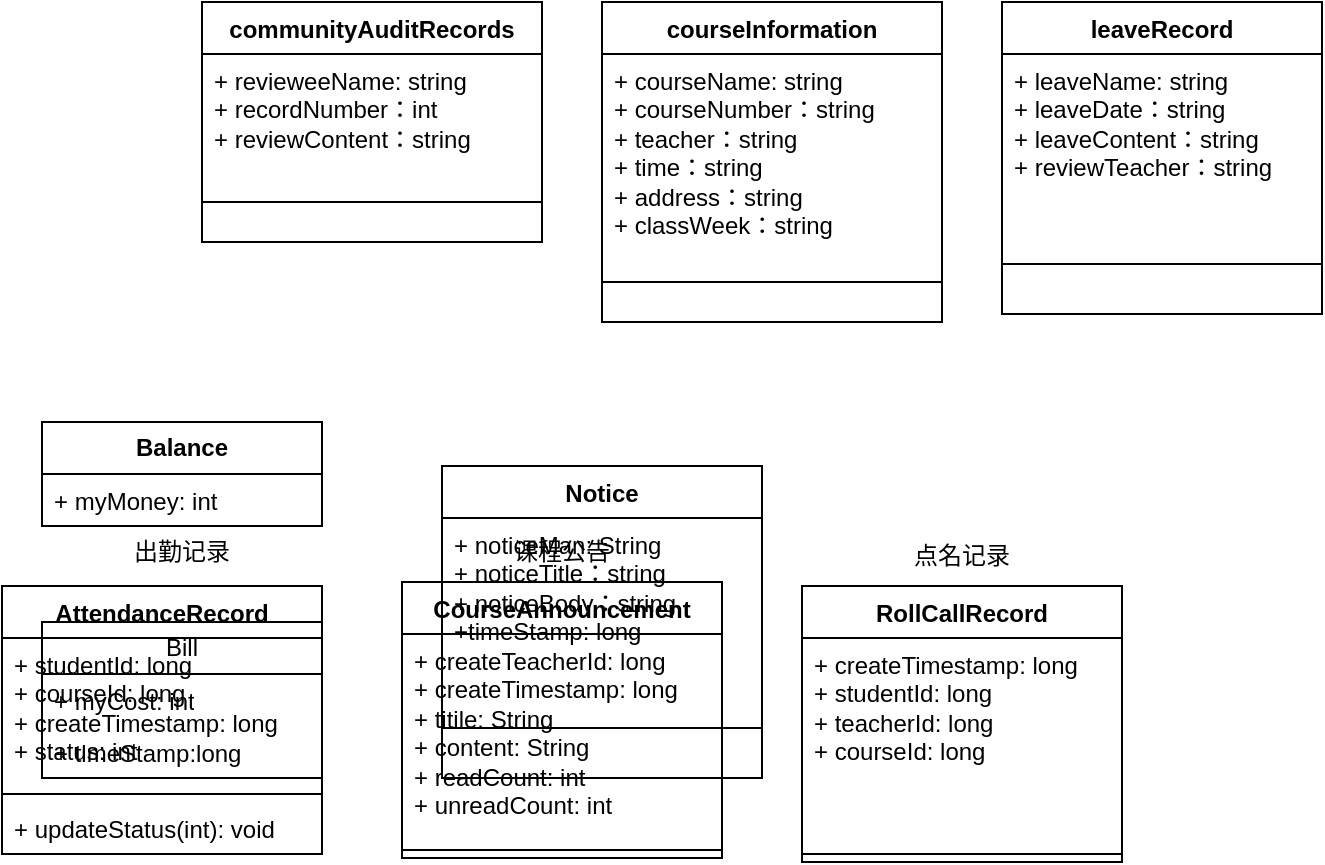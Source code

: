 <mxfile version="22.0.8" type="github">
  <diagram name="第 1 页" id="zIe4UrTv8okEE7L5FqvO">
    <mxGraphModel dx="1173" dy="772" grid="1" gridSize="10" guides="1" tooltips="1" connect="1" arrows="1" fold="1" page="1" pageScale="1" pageWidth="160000" pageHeight="160000" math="0" shadow="0">
      <root>
        <mxCell id="0" />
        <mxCell id="1" parent="0" />
        <mxCell id="KUMDIYQyfbs7Eg68jW0B-5" value="communityAuditRecords" style="swimlane;fontStyle=1;align=center;verticalAlign=top;childLayout=stackLayout;horizontal=1;startSize=26;horizontalStack=0;resizeParent=1;resizeParentMax=0;resizeLast=0;collapsible=1;marginBottom=0;whiteSpace=wrap;html=1;" parent="1" vertex="1">
          <mxGeometry x="450" y="250" width="170" height="120" as="geometry" />
        </mxCell>
        <mxCell id="KUMDIYQyfbs7Eg68jW0B-6" value="+ revieweeName: string&lt;br&gt;+ recordNumber：int&lt;br&gt;+ reviewContent：string" style="text;strokeColor=none;fillColor=none;align=left;verticalAlign=top;spacingLeft=4;spacingRight=4;overflow=hidden;rotatable=0;points=[[0,0.5],[1,0.5]];portConstraint=eastwest;whiteSpace=wrap;html=1;" parent="KUMDIYQyfbs7Eg68jW0B-5" vertex="1">
          <mxGeometry y="26" width="170" height="54" as="geometry" />
        </mxCell>
        <mxCell id="KUMDIYQyfbs7Eg68jW0B-7" value="" style="line;strokeWidth=1;fillColor=none;align=left;verticalAlign=middle;spacingTop=-1;spacingLeft=3;spacingRight=3;rotatable=0;labelPosition=right;points=[];portConstraint=eastwest;strokeColor=inherit;" parent="KUMDIYQyfbs7Eg68jW0B-5" vertex="1">
          <mxGeometry y="80" width="170" height="40" as="geometry" />
        </mxCell>
        <mxCell id="aYIBOgwcTS0JizsvdwNX-2" value="AttendanceRecord" style="swimlane;fontStyle=1;align=center;verticalAlign=top;childLayout=stackLayout;horizontal=1;startSize=26;horizontalStack=0;resizeParent=1;resizeParentMax=0;resizeLast=0;collapsible=1;marginBottom=0;whiteSpace=wrap;html=1;" vertex="1" parent="1">
          <mxGeometry x="350" y="542" width="160" height="134" as="geometry">
            <mxRectangle x="380" y="400" width="150" height="30" as="alternateBounds" />
          </mxGeometry>
        </mxCell>
        <mxCell id="aYIBOgwcTS0JizsvdwNX-3" value="&lt;div&gt;+ studentId: long&lt;/div&gt;&lt;div&gt;+ courseId: long&lt;/div&gt;&lt;div&gt;+ createTimestamp: long&lt;br&gt;&lt;/div&gt;&lt;div&gt;+ status: int&lt;br&gt;&lt;/div&gt;" style="text;strokeColor=none;fillColor=none;align=left;verticalAlign=top;spacingLeft=4;spacingRight=4;overflow=hidden;rotatable=0;points=[[0,0.5],[1,0.5]];portConstraint=eastwest;whiteSpace=wrap;html=1;" vertex="1" parent="aYIBOgwcTS0JizsvdwNX-2">
          <mxGeometry y="26" width="160" height="74" as="geometry" />
        </mxCell>
        <mxCell id="aYIBOgwcTS0JizsvdwNX-4" value="" style="line;strokeWidth=1;fillColor=none;align=left;verticalAlign=middle;spacingTop=-1;spacingLeft=3;spacingRight=3;rotatable=0;labelPosition=right;points=[];portConstraint=eastwest;strokeColor=inherit;" vertex="1" parent="aYIBOgwcTS0JizsvdwNX-2">
          <mxGeometry y="100" width="160" height="8" as="geometry" />
        </mxCell>
        <mxCell id="aYIBOgwcTS0JizsvdwNX-5" value="+ updateStatus(int): void" style="text;strokeColor=none;fillColor=none;align=left;verticalAlign=top;spacingLeft=4;spacingRight=4;overflow=hidden;rotatable=0;points=[[0,0.5],[1,0.5]];portConstraint=eastwest;whiteSpace=wrap;html=1;" vertex="1" parent="aYIBOgwcTS0JizsvdwNX-2">
          <mxGeometry y="108" width="160" height="26" as="geometry" />
        </mxCell>
        <mxCell id="KUMDIYQyfbs7Eg68jW0B-9" value="courseInformation" style="swimlane;fontStyle=1;align=center;verticalAlign=top;childLayout=stackLayout;horizontal=1;startSize=26;horizontalStack=0;resizeParent=1;resizeParentMax=0;resizeLast=0;collapsible=1;marginBottom=0;whiteSpace=wrap;html=1;" parent="1" vertex="1">
          <mxGeometry x="650" y="250" width="170" height="160" as="geometry" />
        </mxCell>
        <mxCell id="KUMDIYQyfbs7Eg68jW0B-10" value="+ courseName: string&lt;br&gt;+ courseNumber：string&lt;br&gt;+ teacher：string&lt;br&gt;+ time：string&lt;br&gt;+ address：string&lt;br&gt;+ classWeek：string" style="text;strokeColor=none;fillColor=none;align=left;verticalAlign=top;spacingLeft=4;spacingRight=4;overflow=hidden;rotatable=0;points=[[0,0.5],[1,0.5]];portConstraint=eastwest;whiteSpace=wrap;html=1;" parent="KUMDIYQyfbs7Eg68jW0B-9" vertex="1">
          <mxGeometry y="26" width="170" height="94" as="geometry" />
        </mxCell>
        <mxCell id="KUMDIYQyfbs7Eg68jW0B-11" value="" style="line;strokeWidth=1;fillColor=none;align=left;verticalAlign=middle;spacingTop=-1;spacingLeft=3;spacingRight=3;rotatable=0;labelPosition=right;points=[];portConstraint=eastwest;strokeColor=inherit;" parent="KUMDIYQyfbs7Eg68jW0B-9" vertex="1">
          <mxGeometry y="120" width="170" height="40" as="geometry" />
        </mxCell>
        <mxCell id="aYIBOgwcTS0JizsvdwNX-6" value="CourseAnnouncement" style="swimlane;fontStyle=1;align=center;verticalAlign=top;childLayout=stackLayout;horizontal=1;startSize=26;horizontalStack=0;resizeParent=1;resizeParentMax=0;resizeLast=0;collapsible=1;marginBottom=0;whiteSpace=wrap;html=1;" vertex="1" parent="1">
          <mxGeometry x="550" y="540" width="160" height="138" as="geometry" />
        </mxCell>
        <mxCell id="aYIBOgwcTS0JizsvdwNX-7" value="&lt;div&gt;+ createTeacherId: long&lt;/div&gt;&lt;div&gt;+ createTimestamp: long&lt;br&gt;&lt;/div&gt;&lt;div&gt;+ titile: String&lt;/div&gt;&lt;div&gt;+ content: String&lt;/div&gt;&lt;div&gt;+ readCount: int&lt;/div&gt;&lt;div&gt;+ unreadCount: int&lt;br&gt;&lt;/div&gt;" style="text;strokeColor=none;fillColor=none;align=left;verticalAlign=top;spacingLeft=4;spacingRight=4;overflow=hidden;rotatable=0;points=[[0,0.5],[1,0.5]];portConstraint=eastwest;whiteSpace=wrap;html=1;" vertex="1" parent="aYIBOgwcTS0JizsvdwNX-6">
          <mxGeometry y="26" width="160" height="104" as="geometry" />
        </mxCell>
        <mxCell id="aYIBOgwcTS0JizsvdwNX-8" value="" style="line;strokeWidth=1;fillColor=none;align=left;verticalAlign=middle;spacingTop=-1;spacingLeft=3;spacingRight=3;rotatable=0;labelPosition=right;points=[];portConstraint=eastwest;strokeColor=inherit;" vertex="1" parent="aYIBOgwcTS0JizsvdwNX-6">
          <mxGeometry y="130" width="160" height="8" as="geometry" />
        </mxCell>
        <mxCell id="KUMDIYQyfbs7Eg68jW0B-13" value="leaveRecord" style="swimlane;fontStyle=1;align=center;verticalAlign=top;childLayout=stackLayout;horizontal=1;startSize=26;horizontalStack=0;resizeParent=1;resizeParentMax=0;resizeLast=0;collapsible=1;marginBottom=0;whiteSpace=wrap;html=1;" parent="1" vertex="1">
          <mxGeometry x="850" y="250" width="160" height="156" as="geometry" />
        </mxCell>
        <mxCell id="KUMDIYQyfbs7Eg68jW0B-14" value="+ leaveName: string&lt;br&gt;+ leaveDate：string&lt;br&gt;+ leaveContent：string&lt;br&gt;+ reviewTeacher：string" style="text;strokeColor=none;fillColor=none;align=left;verticalAlign=top;spacingLeft=4;spacingRight=4;overflow=hidden;rotatable=0;points=[[0,0.5],[1,0.5]];portConstraint=eastwest;whiteSpace=wrap;html=1;" parent="KUMDIYQyfbs7Eg68jW0B-13" vertex="1">
          <mxGeometry y="26" width="160" height="80" as="geometry" />
        </mxCell>
        <mxCell id="KUMDIYQyfbs7Eg68jW0B-15" value="" style="line;strokeWidth=1;fillColor=none;align=left;verticalAlign=middle;spacingTop=-1;spacingLeft=3;spacingRight=3;rotatable=0;labelPosition=right;points=[];portConstraint=eastwest;strokeColor=inherit;" parent="KUMDIYQyfbs7Eg68jW0B-13" vertex="1">
          <mxGeometry y="106" width="160" height="50" as="geometry" />
        </mxCell>
        <mxCell id="TnlQ_fzhqbLtlJ6JSV3w-5" value="&lt;b&gt;Balance&lt;/b&gt;" style="swimlane;fontStyle=0;childLayout=stackLayout;horizontal=1;startSize=26;fillColor=none;horizontalStack=0;resizeParent=1;resizeParentMax=0;resizeLast=0;collapsible=1;marginBottom=0;whiteSpace=wrap;html=1;" vertex="1" parent="1">
          <mxGeometry x="370" y="460" width="140" height="52" as="geometry" />
        </mxCell>
        <mxCell id="TnlQ_fzhqbLtlJ6JSV3w-6" value="+ myMoney: int" style="text;strokeColor=none;fillColor=none;align=left;verticalAlign=top;spacingLeft=4;spacingRight=4;overflow=hidden;rotatable=0;points=[[0,0.5],[1,0.5]];portConstraint=eastwest;whiteSpace=wrap;html=1;" vertex="1" parent="TnlQ_fzhqbLtlJ6JSV3w-5">
          <mxGeometry y="26" width="140" height="26" as="geometry" />
        </mxCell>
        <mxCell id="aYIBOgwcTS0JizsvdwNX-10" value="RollCallRecord" style="swimlane;fontStyle=1;align=center;verticalAlign=top;childLayout=stackLayout;horizontal=1;startSize=26;horizontalStack=0;resizeParent=1;resizeParentMax=0;resizeLast=0;collapsible=1;marginBottom=0;whiteSpace=wrap;html=1;" vertex="1" parent="1">
          <mxGeometry x="750" y="542" width="160" height="138" as="geometry" />
        </mxCell>
        <mxCell id="aYIBOgwcTS0JizsvdwNX-11" value="&lt;div&gt;+ createTimestamp: long&lt;/div&gt;&lt;div&gt;+ studentId: long&lt;/div&gt;&lt;div&gt;+ teacherId: long&lt;/div&gt;&lt;div&gt;+ courseId: long&lt;/div&gt;" style="text;strokeColor=none;fillColor=none;align=left;verticalAlign=top;spacingLeft=4;spacingRight=4;overflow=hidden;rotatable=0;points=[[0,0.5],[1,0.5]];portConstraint=eastwest;whiteSpace=wrap;html=1;" vertex="1" parent="aYIBOgwcTS0JizsvdwNX-10">
          <mxGeometry y="26" width="160" height="104" as="geometry" />
        </mxCell>
        <mxCell id="aYIBOgwcTS0JizsvdwNX-12" value="" style="line;strokeWidth=1;fillColor=none;align=left;verticalAlign=middle;spacingTop=-1;spacingLeft=3;spacingRight=3;rotatable=0;labelPosition=right;points=[];portConstraint=eastwest;strokeColor=inherit;" vertex="1" parent="aYIBOgwcTS0JizsvdwNX-10">
          <mxGeometry y="130" width="160" height="8" as="geometry" />
        </mxCell>
        <mxCell id="TnlQ_fzhqbLtlJ6JSV3w-9" value="Bill" style="swimlane;fontStyle=0;childLayout=stackLayout;horizontal=1;startSize=26;fillColor=none;horizontalStack=0;resizeParent=1;resizeParentMax=0;resizeLast=0;collapsible=1;marginBottom=0;whiteSpace=wrap;html=1;" vertex="1" parent="1">
          <mxGeometry x="370" y="560" width="140" height="78" as="geometry" />
        </mxCell>
        <mxCell id="TnlQ_fzhqbLtlJ6JSV3w-10" value="+ myCost: int" style="text;strokeColor=none;fillColor=none;align=left;verticalAlign=top;spacingLeft=4;spacingRight=4;overflow=hidden;rotatable=0;points=[[0,0.5],[1,0.5]];portConstraint=eastwest;whiteSpace=wrap;html=1;" vertex="1" parent="TnlQ_fzhqbLtlJ6JSV3w-9">
          <mxGeometry y="26" width="140" height="26" as="geometry" />
        </mxCell>
        <mxCell id="TnlQ_fzhqbLtlJ6JSV3w-11" value="+ timeStamp:long" style="text;strokeColor=none;fillColor=none;align=left;verticalAlign=top;spacingLeft=4;spacingRight=4;overflow=hidden;rotatable=0;points=[[0,0.5],[1,0.5]];portConstraint=eastwest;whiteSpace=wrap;html=1;" vertex="1" parent="TnlQ_fzhqbLtlJ6JSV3w-9">
          <mxGeometry y="52" width="140" height="26" as="geometry" />
        </mxCell>
        <mxCell id="aYIBOgwcTS0JizsvdwNX-14" value="出勤记录" style="text;html=1;strokeColor=none;fillColor=none;align=center;verticalAlign=middle;whiteSpace=wrap;rounded=0;" vertex="1" parent="1">
          <mxGeometry x="410" y="510" width="60" height="30" as="geometry" />
        </mxCell>
        <mxCell id="TnlQ_fzhqbLtlJ6JSV3w-24" value="Notice" style="swimlane;fontStyle=1;align=center;verticalAlign=top;childLayout=stackLayout;horizontal=1;startSize=26;horizontalStack=0;resizeParent=1;resizeParentMax=0;resizeLast=0;collapsible=1;marginBottom=0;whiteSpace=wrap;html=1;" vertex="1" parent="1">
          <mxGeometry x="570" y="482" width="160" height="156" as="geometry" />
        </mxCell>
        <mxCell id="TnlQ_fzhqbLtlJ6JSV3w-25" value="+ noticeMan: String&lt;br&gt;+ noticeTitle：string&lt;br&gt;+ noticeBody：string&lt;br&gt;+timeStamp: long" style="text;strokeColor=none;fillColor=none;align=left;verticalAlign=top;spacingLeft=4;spacingRight=4;overflow=hidden;rotatable=0;points=[[0,0.5],[1,0.5]];portConstraint=eastwest;whiteSpace=wrap;html=1;" vertex="1" parent="TnlQ_fzhqbLtlJ6JSV3w-24">
          <mxGeometry y="26" width="160" height="80" as="geometry" />
        </mxCell>
        <mxCell id="TnlQ_fzhqbLtlJ6JSV3w-26" value="" style="line;strokeWidth=1;fillColor=none;align=left;verticalAlign=middle;spacingTop=-1;spacingLeft=3;spacingRight=3;rotatable=0;labelPosition=right;points=[];portConstraint=eastwest;strokeColor=inherit;" vertex="1" parent="TnlQ_fzhqbLtlJ6JSV3w-24">
          <mxGeometry y="106" width="160" height="50" as="geometry" />
        </mxCell>
        <mxCell id="aYIBOgwcTS0JizsvdwNX-15" value="课程公告" style="text;html=1;strokeColor=none;fillColor=none;align=center;verticalAlign=middle;whiteSpace=wrap;rounded=0;" vertex="1" parent="1">
          <mxGeometry x="600" y="510" width="60" height="30" as="geometry" />
        </mxCell>
        <mxCell id="aYIBOgwcTS0JizsvdwNX-16" value="点名记录" style="text;html=1;strokeColor=none;fillColor=none;align=center;verticalAlign=middle;whiteSpace=wrap;rounded=0;" vertex="1" parent="1">
          <mxGeometry x="800" y="512" width="60" height="30" as="geometry" />
        </mxCell>
      </root>
    </mxGraphModel>
  </diagram>
</mxfile>
